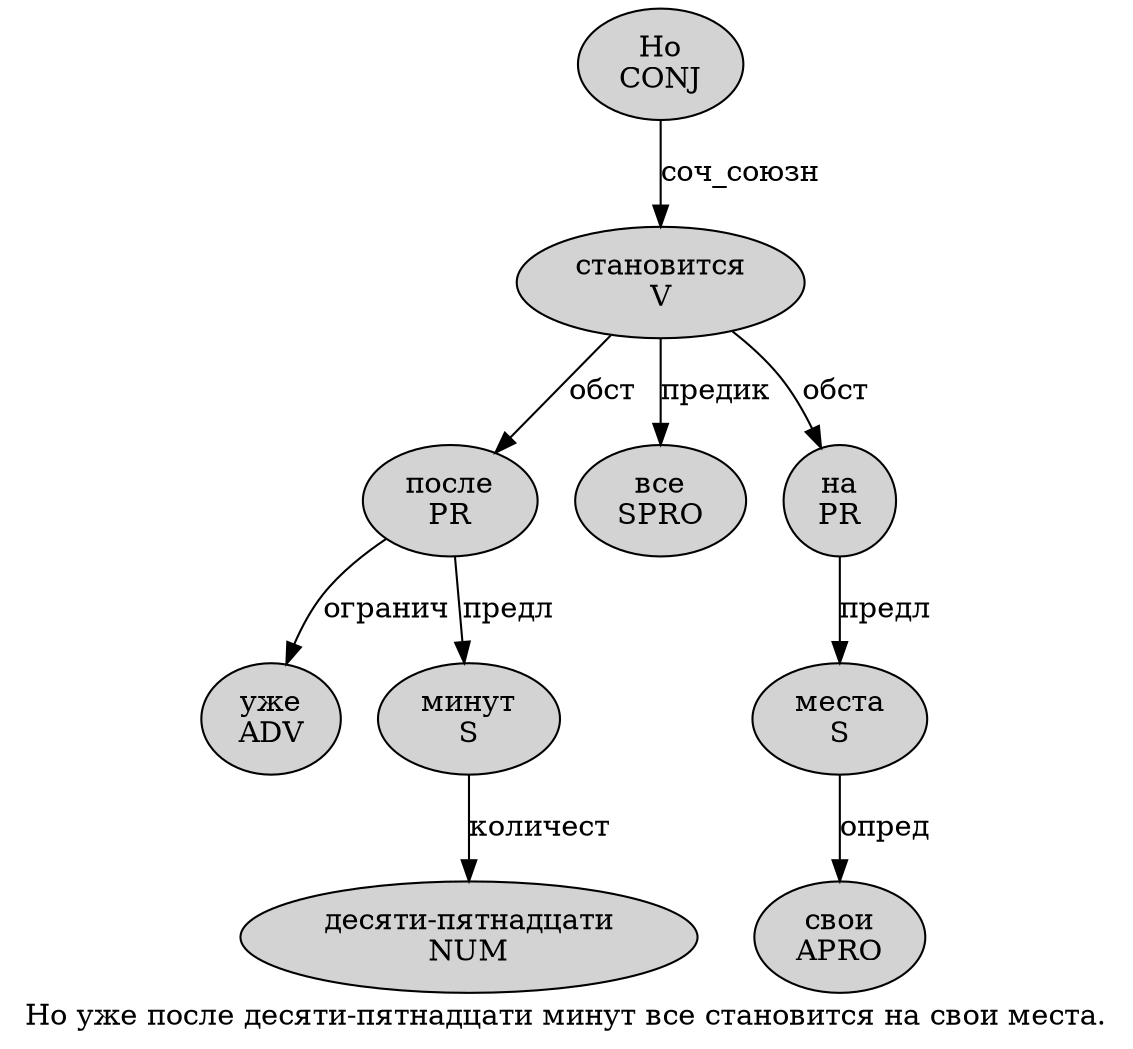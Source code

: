 digraph SENTENCE_832 {
	graph [label="Но уже после десяти-пятнадцати минут все становится на свои места."]
	node [style=filled]
		0 [label="Но
CONJ" color="" fillcolor=lightgray penwidth=1 shape=ellipse]
		1 [label="уже
ADV" color="" fillcolor=lightgray penwidth=1 shape=ellipse]
		2 [label="после
PR" color="" fillcolor=lightgray penwidth=1 shape=ellipse]
		3 [label="десяти-пятнадцати
NUM" color="" fillcolor=lightgray penwidth=1 shape=ellipse]
		4 [label="минут
S" color="" fillcolor=lightgray penwidth=1 shape=ellipse]
		5 [label="все
SPRO" color="" fillcolor=lightgray penwidth=1 shape=ellipse]
		6 [label="становится
V" color="" fillcolor=lightgray penwidth=1 shape=ellipse]
		7 [label="на
PR" color="" fillcolor=lightgray penwidth=1 shape=ellipse]
		8 [label="свои
APRO" color="" fillcolor=lightgray penwidth=1 shape=ellipse]
		9 [label="места
S" color="" fillcolor=lightgray penwidth=1 shape=ellipse]
			4 -> 3 [label="количест"]
			6 -> 2 [label="обст"]
			6 -> 5 [label="предик"]
			6 -> 7 [label="обст"]
			0 -> 6 [label="соч_союзн"]
			2 -> 1 [label="огранич"]
			2 -> 4 [label="предл"]
			9 -> 8 [label="опред"]
			7 -> 9 [label="предл"]
}